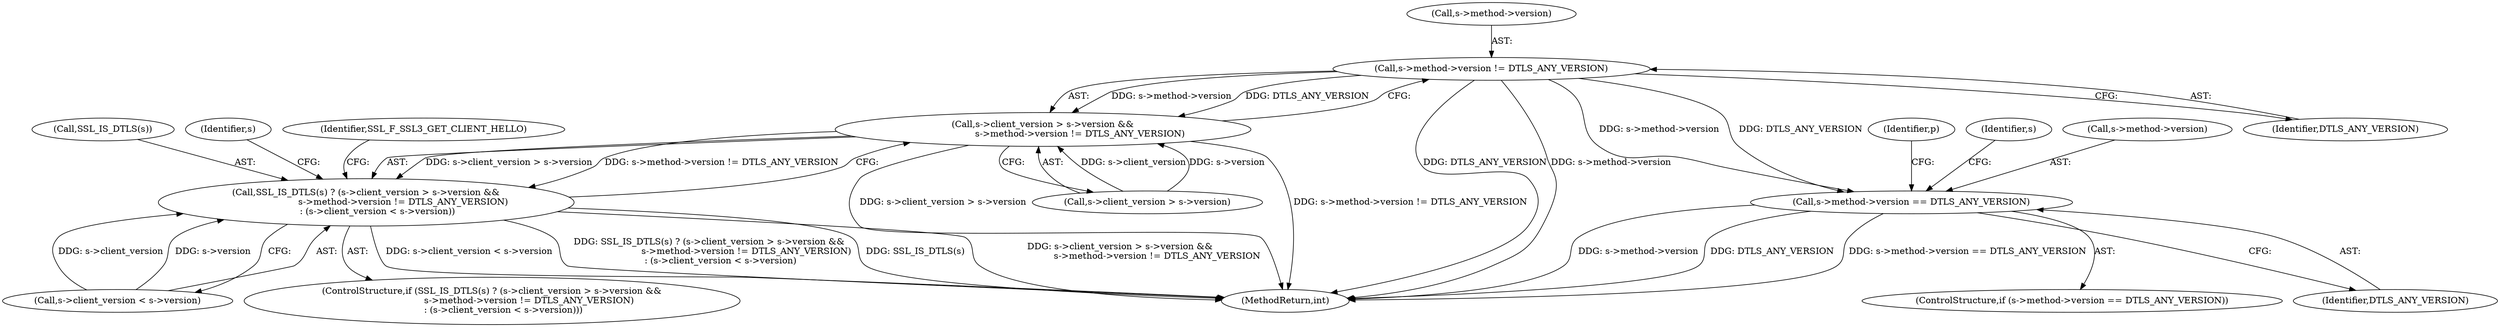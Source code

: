 digraph "0_openssl_a004e72b95835136d3f1ea90517f706c24c03da7@pointer" {
"1000287" [label="(Call,s->method->version != DTLS_ANY_VERSION)"];
"1000279" [label="(Call,s->client_version > s->version &&\n                          s->method->version != DTLS_ANY_VERSION)"];
"1000276" [label="(Call,SSL_IS_DTLS(s) ? (s->client_version > s->version &&\n                          s->method->version != DTLS_ANY_VERSION)\n        : (s->client_version < s->version))"];
"1000643" [label="(Call,s->method->version == DTLS_ANY_VERSION)"];
"1000288" [label="(Call,s->method->version)"];
"1000287" [label="(Call,s->method->version != DTLS_ANY_VERSION)"];
"1000747" [label="(Identifier,p)"];
"1000294" [label="(Call,s->client_version < s->version)"];
"1000276" [label="(Call,SSL_IS_DTLS(s) ? (s->client_version > s->version &&\n                          s->method->version != DTLS_ANY_VERSION)\n        : (s->client_version < s->version))"];
"1000277" [label="(Call,SSL_IS_DTLS(s))"];
"1000279" [label="(Call,s->client_version > s->version &&\n                          s->method->version != DTLS_ANY_VERSION)"];
"1000280" [label="(Call,s->client_version > s->version)"];
"1000655" [label="(Identifier,s)"];
"1000338" [label="(Identifier,s)"];
"1000643" [label="(Call,s->method->version == DTLS_ANY_VERSION)"];
"1000642" [label="(ControlStructure,if (s->method->version == DTLS_ANY_VERSION))"];
"1000649" [label="(Identifier,DTLS_ANY_VERSION)"];
"1000644" [label="(Call,s->method->version)"];
"1000303" [label="(Identifier,SSL_F_SSL3_GET_CLIENT_HELLO)"];
"1001694" [label="(MethodReturn,int)"];
"1000275" [label="(ControlStructure,if (SSL_IS_DTLS(s) ? (s->client_version > s->version &&\n                          s->method->version != DTLS_ANY_VERSION)\n        : (s->client_version < s->version)))"];
"1000293" [label="(Identifier,DTLS_ANY_VERSION)"];
"1000287" -> "1000279"  [label="AST: "];
"1000287" -> "1000293"  [label="CFG: "];
"1000288" -> "1000287"  [label="AST: "];
"1000293" -> "1000287"  [label="AST: "];
"1000279" -> "1000287"  [label="CFG: "];
"1000287" -> "1001694"  [label="DDG: DTLS_ANY_VERSION"];
"1000287" -> "1001694"  [label="DDG: s->method->version"];
"1000287" -> "1000279"  [label="DDG: s->method->version"];
"1000287" -> "1000279"  [label="DDG: DTLS_ANY_VERSION"];
"1000287" -> "1000643"  [label="DDG: s->method->version"];
"1000287" -> "1000643"  [label="DDG: DTLS_ANY_VERSION"];
"1000279" -> "1000276"  [label="AST: "];
"1000279" -> "1000280"  [label="CFG: "];
"1000280" -> "1000279"  [label="AST: "];
"1000276" -> "1000279"  [label="CFG: "];
"1000279" -> "1001694"  [label="DDG: s->client_version > s->version"];
"1000279" -> "1001694"  [label="DDG: s->method->version != DTLS_ANY_VERSION"];
"1000279" -> "1000276"  [label="DDG: s->client_version > s->version"];
"1000279" -> "1000276"  [label="DDG: s->method->version != DTLS_ANY_VERSION"];
"1000280" -> "1000279"  [label="DDG: s->client_version"];
"1000280" -> "1000279"  [label="DDG: s->version"];
"1000276" -> "1000275"  [label="AST: "];
"1000276" -> "1000294"  [label="CFG: "];
"1000277" -> "1000276"  [label="AST: "];
"1000294" -> "1000276"  [label="AST: "];
"1000303" -> "1000276"  [label="CFG: "];
"1000338" -> "1000276"  [label="CFG: "];
"1000276" -> "1001694"  [label="DDG: s->client_version < s->version"];
"1000276" -> "1001694"  [label="DDG: SSL_IS_DTLS(s) ? (s->client_version > s->version &&\n                          s->method->version != DTLS_ANY_VERSION)\n        : (s->client_version < s->version)"];
"1000276" -> "1001694"  [label="DDG: SSL_IS_DTLS(s)"];
"1000276" -> "1001694"  [label="DDG: s->client_version > s->version &&\n                          s->method->version != DTLS_ANY_VERSION"];
"1000294" -> "1000276"  [label="DDG: s->client_version"];
"1000294" -> "1000276"  [label="DDG: s->version"];
"1000643" -> "1000642"  [label="AST: "];
"1000643" -> "1000649"  [label="CFG: "];
"1000644" -> "1000643"  [label="AST: "];
"1000649" -> "1000643"  [label="AST: "];
"1000655" -> "1000643"  [label="CFG: "];
"1000747" -> "1000643"  [label="CFG: "];
"1000643" -> "1001694"  [label="DDG: s->method->version == DTLS_ANY_VERSION"];
"1000643" -> "1001694"  [label="DDG: s->method->version"];
"1000643" -> "1001694"  [label="DDG: DTLS_ANY_VERSION"];
}
